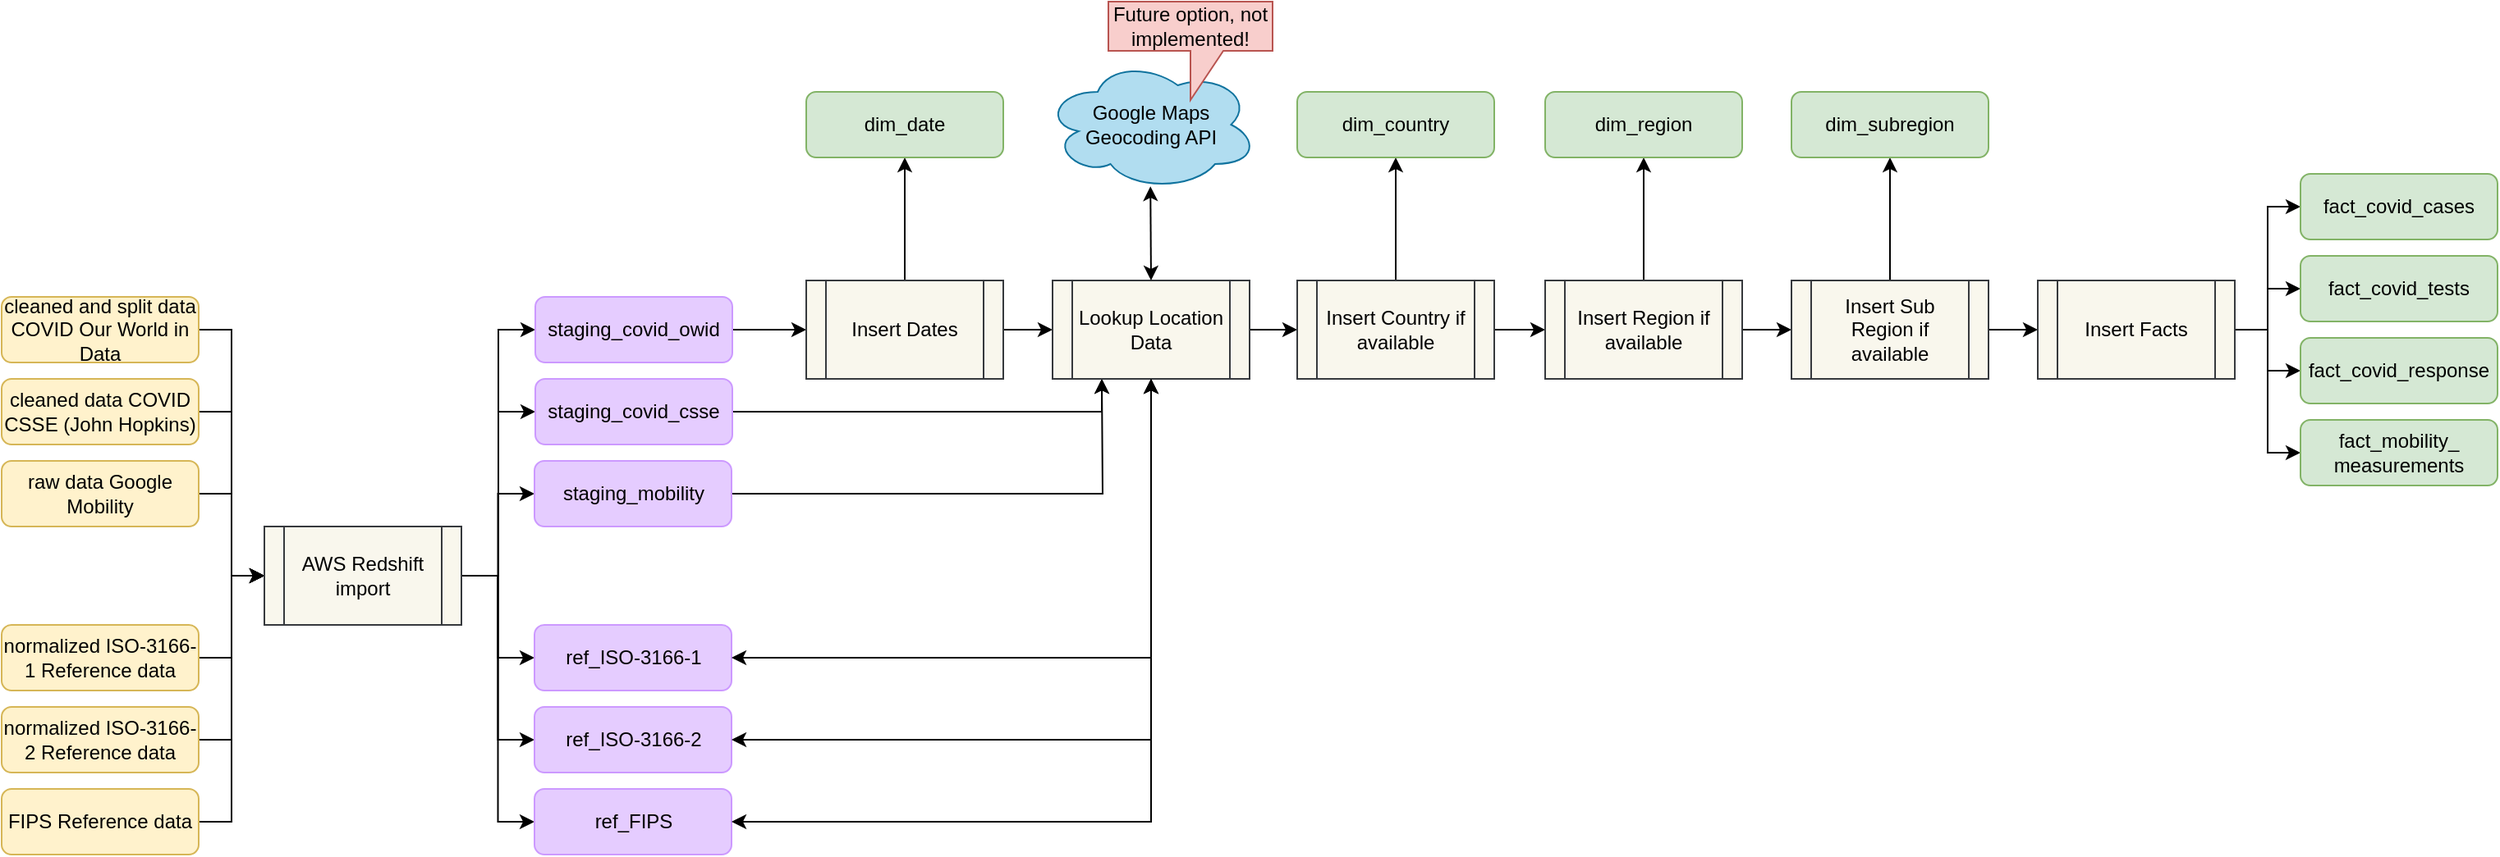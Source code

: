 <mxfile version="13.3.5" type="device"><diagram id="C5RBs43oDa-KdzZeNtuy" name="Page-1"><mxGraphModel dx="1310" dy="902" grid="1" gridSize="10" guides="1" tooltips="1" connect="1" arrows="1" fold="1" page="1" pageScale="1" pageWidth="1169" pageHeight="827" math="0" shadow="0"><root><mxCell id="WIyWlLk6GJQsqaUBKTNV-0"/><mxCell id="WIyWlLk6GJQsqaUBKTNV-1" parent="WIyWlLk6GJQsqaUBKTNV-0"/><mxCell id="ZPSbydj6yKJAjR_v3OuD-11" value="Google Maps&lt;br&gt;Geocoding API" style="ellipse;shape=cloud;whiteSpace=wrap;html=1;fillColor=#b1ddf0;strokeColor=#10739e;" parent="WIyWlLk6GJQsqaUBKTNV-1" vertex="1"><mxGeometry x="685" y="185" width="130" height="80" as="geometry"/></mxCell><mxCell id="ZPSbydj6yKJAjR_v3OuD-24" style="edgeStyle=orthogonalEdgeStyle;rounded=0;orthogonalLoop=1;jettySize=auto;html=1;exitX=1;exitY=0.5;exitDx=0;exitDy=0;entryX=0;entryY=0.5;entryDx=0;entryDy=0;" parent="WIyWlLk6GJQsqaUBKTNV-1" source="ZPSbydj6yKJAjR_v3OuD-16" target="ZPSbydj6yKJAjR_v3OuD-23" edge="1"><mxGeometry relative="1" as="geometry"/></mxCell><mxCell id="ZPSbydj6yKJAjR_v3OuD-16" value="cleaned data COVID CSSE (John Hopkins)" style="rounded=1;whiteSpace=wrap;html=1;fontSize=12;glass=0;strokeWidth=1;shadow=0;fillColor=#fff2cc;strokeColor=#d6b656;" parent="WIyWlLk6GJQsqaUBKTNV-1" vertex="1"><mxGeometry x="50" y="380" width="120" height="40" as="geometry"/></mxCell><mxCell id="ZPSbydj6yKJAjR_v3OuD-25" style="edgeStyle=orthogonalEdgeStyle;rounded=0;orthogonalLoop=1;jettySize=auto;html=1;exitX=1;exitY=0.5;exitDx=0;exitDy=0;entryX=0;entryY=0.5;entryDx=0;entryDy=0;" parent="WIyWlLk6GJQsqaUBKTNV-1" source="ZPSbydj6yKJAjR_v3OuD-17" target="ZPSbydj6yKJAjR_v3OuD-23" edge="1"><mxGeometry relative="1" as="geometry"><mxPoint x="210" y="450" as="targetPoint"/></mxGeometry></mxCell><mxCell id="ZPSbydj6yKJAjR_v3OuD-17" value="cleaned and split data COVID Our World in Data" style="rounded=1;whiteSpace=wrap;html=1;fontSize=12;glass=0;strokeWidth=1;shadow=0;fillColor=#fff2cc;strokeColor=#d6b656;" parent="WIyWlLk6GJQsqaUBKTNV-1" vertex="1"><mxGeometry x="50" y="330" width="120" height="40" as="geometry"/></mxCell><mxCell id="ZPSbydj6yKJAjR_v3OuD-26" style="edgeStyle=orthogonalEdgeStyle;rounded=0;orthogonalLoop=1;jettySize=auto;html=1;exitX=1;exitY=0.5;exitDx=0;exitDy=0;entryX=0;entryY=0.5;entryDx=0;entryDy=0;" parent="WIyWlLk6GJQsqaUBKTNV-1" source="ZPSbydj6yKJAjR_v3OuD-18" target="ZPSbydj6yKJAjR_v3OuD-23" edge="1"><mxGeometry relative="1" as="geometry"/></mxCell><mxCell id="ZPSbydj6yKJAjR_v3OuD-18" value="raw data Google Mobility" style="rounded=1;whiteSpace=wrap;html=1;fontSize=12;glass=0;strokeWidth=1;shadow=0;fillColor=#fff2cc;strokeColor=#d6b656;" parent="WIyWlLk6GJQsqaUBKTNV-1" vertex="1"><mxGeometry x="50" y="430" width="120" height="40" as="geometry"/></mxCell><mxCell id="ZPSbydj6yKJAjR_v3OuD-28" style="edgeStyle=orthogonalEdgeStyle;rounded=0;orthogonalLoop=1;jettySize=auto;html=1;exitX=1;exitY=0.5;exitDx=0;exitDy=0;entryX=0;entryY=0.5;entryDx=0;entryDy=0;" parent="WIyWlLk6GJQsqaUBKTNV-1" source="ZPSbydj6yKJAjR_v3OuD-20" target="ZPSbydj6yKJAjR_v3OuD-23" edge="1"><mxGeometry relative="1" as="geometry"/></mxCell><mxCell id="ZPSbydj6yKJAjR_v3OuD-20" value="normalized ISO-3166-1 Reference data" style="rounded=1;whiteSpace=wrap;html=1;fontSize=12;glass=0;strokeWidth=1;shadow=0;fillColor=#fff2cc;strokeColor=#d6b656;" parent="WIyWlLk6GJQsqaUBKTNV-1" vertex="1"><mxGeometry x="50" y="530" width="120" height="40" as="geometry"/></mxCell><mxCell id="ZPSbydj6yKJAjR_v3OuD-29" style="edgeStyle=orthogonalEdgeStyle;rounded=0;orthogonalLoop=1;jettySize=auto;html=1;exitX=1;exitY=0.5;exitDx=0;exitDy=0;entryX=0;entryY=0.5;entryDx=0;entryDy=0;" parent="WIyWlLk6GJQsqaUBKTNV-1" source="ZPSbydj6yKJAjR_v3OuD-21" target="ZPSbydj6yKJAjR_v3OuD-23" edge="1"><mxGeometry relative="1" as="geometry"/></mxCell><mxCell id="ZPSbydj6yKJAjR_v3OuD-21" value="normalized ISO-3166-2 Reference data" style="rounded=1;whiteSpace=wrap;html=1;fontSize=12;glass=0;strokeWidth=1;shadow=0;fillColor=#fff2cc;strokeColor=#d6b656;" parent="WIyWlLk6GJQsqaUBKTNV-1" vertex="1"><mxGeometry x="50" y="580" width="120" height="40" as="geometry"/></mxCell><mxCell id="ZPSbydj6yKJAjR_v3OuD-30" style="edgeStyle=orthogonalEdgeStyle;rounded=0;orthogonalLoop=1;jettySize=auto;html=1;exitX=1;exitY=0.5;exitDx=0;exitDy=0;entryX=0;entryY=0.5;entryDx=0;entryDy=0;" parent="WIyWlLk6GJQsqaUBKTNV-1" source="ZPSbydj6yKJAjR_v3OuD-22" target="ZPSbydj6yKJAjR_v3OuD-23" edge="1"><mxGeometry relative="1" as="geometry"><mxPoint x="200" y="500" as="targetPoint"/></mxGeometry></mxCell><mxCell id="ZPSbydj6yKJAjR_v3OuD-22" value="FIPS Reference data" style="rounded=1;whiteSpace=wrap;html=1;fontSize=12;glass=0;strokeWidth=1;shadow=0;fillColor=#fff2cc;strokeColor=#d6b656;" parent="WIyWlLk6GJQsqaUBKTNV-1" vertex="1"><mxGeometry x="50" y="630" width="120" height="40" as="geometry"/></mxCell><mxCell id="ZPSbydj6yKJAjR_v3OuD-38" style="edgeStyle=orthogonalEdgeStyle;rounded=0;orthogonalLoop=1;jettySize=auto;html=1;exitX=1;exitY=0.5;exitDx=0;exitDy=0;entryX=0;entryY=0.5;entryDx=0;entryDy=0;" parent="WIyWlLk6GJQsqaUBKTNV-1" source="ZPSbydj6yKJAjR_v3OuD-23" target="ZPSbydj6yKJAjR_v3OuD-32" edge="1"><mxGeometry relative="1" as="geometry"/></mxCell><mxCell id="ZPSbydj6yKJAjR_v3OuD-39" style="edgeStyle=orthogonalEdgeStyle;rounded=0;orthogonalLoop=1;jettySize=auto;html=1;exitX=1;exitY=0.5;exitDx=0;exitDy=0;entryX=0;entryY=0.5;entryDx=0;entryDy=0;" parent="WIyWlLk6GJQsqaUBKTNV-1" source="ZPSbydj6yKJAjR_v3OuD-23" target="ZPSbydj6yKJAjR_v3OuD-31" edge="1"><mxGeometry relative="1" as="geometry"/></mxCell><mxCell id="ZPSbydj6yKJAjR_v3OuD-40" style="edgeStyle=orthogonalEdgeStyle;rounded=0;orthogonalLoop=1;jettySize=auto;html=1;exitX=1;exitY=0.5;exitDx=0;exitDy=0;entryX=0;entryY=0.5;entryDx=0;entryDy=0;" parent="WIyWlLk6GJQsqaUBKTNV-1" source="ZPSbydj6yKJAjR_v3OuD-23" target="ZPSbydj6yKJAjR_v3OuD-33" edge="1"><mxGeometry relative="1" as="geometry"/></mxCell><mxCell id="ZPSbydj6yKJAjR_v3OuD-42" style="edgeStyle=orthogonalEdgeStyle;rounded=0;orthogonalLoop=1;jettySize=auto;html=1;exitX=1;exitY=0.5;exitDx=0;exitDy=0;entryX=0;entryY=0.5;entryDx=0;entryDy=0;" parent="WIyWlLk6GJQsqaUBKTNV-1" source="ZPSbydj6yKJAjR_v3OuD-23" target="ZPSbydj6yKJAjR_v3OuD-35" edge="1"><mxGeometry relative="1" as="geometry"/></mxCell><mxCell id="ZPSbydj6yKJAjR_v3OuD-43" style="edgeStyle=orthogonalEdgeStyle;rounded=0;orthogonalLoop=1;jettySize=auto;html=1;exitX=1;exitY=0.5;exitDx=0;exitDy=0;entryX=0;entryY=0.5;entryDx=0;entryDy=0;" parent="WIyWlLk6GJQsqaUBKTNV-1" source="ZPSbydj6yKJAjR_v3OuD-23" target="ZPSbydj6yKJAjR_v3OuD-36" edge="1"><mxGeometry relative="1" as="geometry"/></mxCell><mxCell id="ZPSbydj6yKJAjR_v3OuD-44" style="edgeStyle=orthogonalEdgeStyle;rounded=0;orthogonalLoop=1;jettySize=auto;html=1;exitX=1;exitY=0.5;exitDx=0;exitDy=0;entryX=0;entryY=0.5;entryDx=0;entryDy=0;" parent="WIyWlLk6GJQsqaUBKTNV-1" source="ZPSbydj6yKJAjR_v3OuD-23" target="ZPSbydj6yKJAjR_v3OuD-37" edge="1"><mxGeometry relative="1" as="geometry"/></mxCell><mxCell id="ZPSbydj6yKJAjR_v3OuD-23" value="AWS Redshift import" style="shape=process;whiteSpace=wrap;html=1;backgroundOutline=1;fillColor=#f9f7ed;strokeColor=#36393d;" parent="WIyWlLk6GJQsqaUBKTNV-1" vertex="1"><mxGeometry x="210" y="470" width="120" height="60" as="geometry"/></mxCell><mxCell id="S5ydW5U9AwEBtJGjH0ae-1" style="edgeStyle=orthogonalEdgeStyle;rounded=0;orthogonalLoop=1;jettySize=auto;html=1;exitX=1;exitY=0.5;exitDx=0;exitDy=0;entryX=0.25;entryY=1;entryDx=0;entryDy=0;" edge="1" parent="WIyWlLk6GJQsqaUBKTNV-1" source="ZPSbydj6yKJAjR_v3OuD-31" target="ZPSbydj6yKJAjR_v3OuD-52"><mxGeometry relative="1" as="geometry"/></mxCell><mxCell id="ZPSbydj6yKJAjR_v3OuD-31" value="staging_covid_csse" style="rounded=1;whiteSpace=wrap;html=1;fontSize=12;glass=0;strokeWidth=1;shadow=0;fillColor=#E5CCFF;strokeColor=#CC99FF;" parent="WIyWlLk6GJQsqaUBKTNV-1" vertex="1"><mxGeometry x="375" y="380" width="120" height="40" as="geometry"/></mxCell><mxCell id="li58tOEDJtDeozYsNu0s-0" style="edgeStyle=orthogonalEdgeStyle;rounded=0;orthogonalLoop=1;jettySize=auto;html=1;exitX=1;exitY=0.5;exitDx=0;exitDy=0;entryX=0;entryY=0.5;entryDx=0;entryDy=0;" parent="WIyWlLk6GJQsqaUBKTNV-1" source="ZPSbydj6yKJAjR_v3OuD-32" target="ZPSbydj6yKJAjR_v3OuD-45" edge="1"><mxGeometry relative="1" as="geometry"/></mxCell><mxCell id="ZPSbydj6yKJAjR_v3OuD-32" value="staging_covid_owid" style="rounded=1;whiteSpace=wrap;html=1;fontSize=12;glass=0;strokeWidth=1;shadow=0;fillColor=#E5CCFF;strokeColor=#CC99FF;" parent="WIyWlLk6GJQsqaUBKTNV-1" vertex="1"><mxGeometry x="375" y="330" width="120" height="40" as="geometry"/></mxCell><mxCell id="S5ydW5U9AwEBtJGjH0ae-2" style="edgeStyle=orthogonalEdgeStyle;rounded=0;orthogonalLoop=1;jettySize=auto;html=1;exitX=1;exitY=0.5;exitDx=0;exitDy=0;" edge="1" parent="WIyWlLk6GJQsqaUBKTNV-1" source="ZPSbydj6yKJAjR_v3OuD-33"><mxGeometry relative="1" as="geometry"><mxPoint x="720" y="380" as="targetPoint"/></mxGeometry></mxCell><mxCell id="ZPSbydj6yKJAjR_v3OuD-33" value="staging_mobility" style="rounded=1;whiteSpace=wrap;html=1;fontSize=12;glass=0;strokeWidth=1;shadow=0;fillColor=#E5CCFF;strokeColor=#CC99FF;" parent="WIyWlLk6GJQsqaUBKTNV-1" vertex="1"><mxGeometry x="374.5" y="430" width="120" height="40" as="geometry"/></mxCell><mxCell id="ZPSbydj6yKJAjR_v3OuD-35" value="ref_ISO-3166-1" style="rounded=1;whiteSpace=wrap;html=1;fontSize=12;glass=0;strokeWidth=1;shadow=0;fillColor=#E5CCFF;strokeColor=#CC99FF;" parent="WIyWlLk6GJQsqaUBKTNV-1" vertex="1"><mxGeometry x="374.5" y="530" width="120" height="40" as="geometry"/></mxCell><mxCell id="ZPSbydj6yKJAjR_v3OuD-36" value="ref_ISO-3166-2" style="rounded=1;whiteSpace=wrap;html=1;fontSize=12;glass=0;strokeWidth=1;shadow=0;fillColor=#E5CCFF;strokeColor=#CC99FF;" parent="WIyWlLk6GJQsqaUBKTNV-1" vertex="1"><mxGeometry x="374.5" y="580" width="120" height="40" as="geometry"/></mxCell><mxCell id="ZPSbydj6yKJAjR_v3OuD-37" value="ref_FIPS" style="rounded=1;whiteSpace=wrap;html=1;fontSize=12;glass=0;strokeWidth=1;shadow=0;fillColor=#E5CCFF;strokeColor=#CC99FF;" parent="WIyWlLk6GJQsqaUBKTNV-1" vertex="1"><mxGeometry x="374.5" y="630" width="120" height="40" as="geometry"/></mxCell><mxCell id="ZPSbydj6yKJAjR_v3OuD-51" style="edgeStyle=orthogonalEdgeStyle;rounded=0;orthogonalLoop=1;jettySize=auto;html=1;exitX=0.5;exitY=0;exitDx=0;exitDy=0;entryX=0.5;entryY=1;entryDx=0;entryDy=0;" parent="WIyWlLk6GJQsqaUBKTNV-1" source="ZPSbydj6yKJAjR_v3OuD-45" target="ZPSbydj6yKJAjR_v3OuD-50" edge="1"><mxGeometry relative="1" as="geometry"/></mxCell><mxCell id="ZPSbydj6yKJAjR_v3OuD-53" style="edgeStyle=orthogonalEdgeStyle;rounded=0;orthogonalLoop=1;jettySize=auto;html=1;exitX=1;exitY=0.5;exitDx=0;exitDy=0;entryX=0;entryY=0.5;entryDx=0;entryDy=0;" parent="WIyWlLk6GJQsqaUBKTNV-1" source="ZPSbydj6yKJAjR_v3OuD-45" target="ZPSbydj6yKJAjR_v3OuD-52" edge="1"><mxGeometry relative="1" as="geometry"/></mxCell><mxCell id="ZPSbydj6yKJAjR_v3OuD-45" value="Insert Dates" style="shape=process;whiteSpace=wrap;html=1;backgroundOutline=1;fillColor=#f9f7ed;strokeColor=#36393d;" parent="WIyWlLk6GJQsqaUBKTNV-1" vertex="1"><mxGeometry x="540" y="320" width="120" height="60" as="geometry"/></mxCell><mxCell id="ZPSbydj6yKJAjR_v3OuD-50" value="dim_date" style="rounded=1;whiteSpace=wrap;html=1;fontSize=12;glass=0;strokeWidth=1;shadow=0;fillColor=#d5e8d4;strokeColor=#82b366;" parent="WIyWlLk6GJQsqaUBKTNV-1" vertex="1"><mxGeometry x="540" y="205" width="120" height="40" as="geometry"/></mxCell><mxCell id="ZPSbydj6yKJAjR_v3OuD-57" style="edgeStyle=orthogonalEdgeStyle;rounded=0;orthogonalLoop=1;jettySize=auto;html=1;exitX=1;exitY=0.5;exitDx=0;exitDy=0;entryX=0;entryY=0.5;entryDx=0;entryDy=0;" parent="WIyWlLk6GJQsqaUBKTNV-1" source="ZPSbydj6yKJAjR_v3OuD-52" target="ZPSbydj6yKJAjR_v3OuD-54" edge="1"><mxGeometry relative="1" as="geometry"/></mxCell><mxCell id="ZPSbydj6yKJAjR_v3OuD-52" value="Lookup Location Data" style="shape=process;whiteSpace=wrap;html=1;backgroundOutline=1;fillColor=#f9f7ed;strokeColor=#36393d;" parent="WIyWlLk6GJQsqaUBKTNV-1" vertex="1"><mxGeometry x="690" y="320" width="120" height="60" as="geometry"/></mxCell><mxCell id="ZPSbydj6yKJAjR_v3OuD-56" value="" style="edgeStyle=orthogonalEdgeStyle;rounded=0;orthogonalLoop=1;jettySize=auto;html=1;" parent="WIyWlLk6GJQsqaUBKTNV-1" source="ZPSbydj6yKJAjR_v3OuD-54" target="ZPSbydj6yKJAjR_v3OuD-55" edge="1"><mxGeometry relative="1" as="geometry"/></mxCell><mxCell id="ZPSbydj6yKJAjR_v3OuD-67" style="edgeStyle=orthogonalEdgeStyle;rounded=0;orthogonalLoop=1;jettySize=auto;html=1;exitX=0.5;exitY=0;exitDx=0;exitDy=0;entryX=0.5;entryY=1;entryDx=0;entryDy=0;" parent="WIyWlLk6GJQsqaUBKTNV-1" source="ZPSbydj6yKJAjR_v3OuD-54" target="ZPSbydj6yKJAjR_v3OuD-62" edge="1"><mxGeometry relative="1" as="geometry"/></mxCell><mxCell id="ZPSbydj6yKJAjR_v3OuD-54" value="Insert Country if available" style="shape=process;whiteSpace=wrap;html=1;backgroundOutline=1;fillColor=#f9f7ed;strokeColor=#36393d;" parent="WIyWlLk6GJQsqaUBKTNV-1" vertex="1"><mxGeometry x="839" y="320" width="120" height="60" as="geometry"/></mxCell><mxCell id="ZPSbydj6yKJAjR_v3OuD-59" value="" style="edgeStyle=orthogonalEdgeStyle;rounded=0;orthogonalLoop=1;jettySize=auto;html=1;" parent="WIyWlLk6GJQsqaUBKTNV-1" source="ZPSbydj6yKJAjR_v3OuD-55" target="ZPSbydj6yKJAjR_v3OuD-58" edge="1"><mxGeometry relative="1" as="geometry"/></mxCell><mxCell id="ZPSbydj6yKJAjR_v3OuD-69" value="" style="edgeStyle=orthogonalEdgeStyle;rounded=0;orthogonalLoop=1;jettySize=auto;html=1;entryX=0.5;entryY=1;entryDx=0;entryDy=0;" parent="WIyWlLk6GJQsqaUBKTNV-1" source="ZPSbydj6yKJAjR_v3OuD-55" target="ZPSbydj6yKJAjR_v3OuD-63" edge="1"><mxGeometry relative="1" as="geometry"><mxPoint x="1050" y="240" as="targetPoint"/></mxGeometry></mxCell><mxCell id="ZPSbydj6yKJAjR_v3OuD-55" value="Insert Region if available" style="shape=process;whiteSpace=wrap;html=1;backgroundOutline=1;fillColor=#f9f7ed;strokeColor=#36393d;" parent="WIyWlLk6GJQsqaUBKTNV-1" vertex="1"><mxGeometry x="990" y="320" width="120" height="60" as="geometry"/></mxCell><mxCell id="ZPSbydj6yKJAjR_v3OuD-61" value="" style="edgeStyle=orthogonalEdgeStyle;rounded=0;orthogonalLoop=1;jettySize=auto;html=1;entryX=0;entryY=0.5;entryDx=0;entryDy=0;" parent="WIyWlLk6GJQsqaUBKTNV-1" source="ZPSbydj6yKJAjR_v3OuD-58" target="ZPSbydj6yKJAjR_v3OuD-77" edge="1"><mxGeometry relative="1" as="geometry"><mxPoint x="1290" y="350" as="targetPoint"/></mxGeometry></mxCell><mxCell id="ZPSbydj6yKJAjR_v3OuD-70" style="edgeStyle=orthogonalEdgeStyle;rounded=0;orthogonalLoop=1;jettySize=auto;html=1;exitX=0.5;exitY=0;exitDx=0;exitDy=0;entryX=0.5;entryY=1;entryDx=0;entryDy=0;" parent="WIyWlLk6GJQsqaUBKTNV-1" source="ZPSbydj6yKJAjR_v3OuD-58" target="ZPSbydj6yKJAjR_v3OuD-65" edge="1"><mxGeometry relative="1" as="geometry"/></mxCell><mxCell id="ZPSbydj6yKJAjR_v3OuD-58" value="Insert Sub Region if available" style="shape=process;whiteSpace=wrap;html=1;backgroundOutline=1;fillColor=#f9f7ed;strokeColor=#36393d;" parent="WIyWlLk6GJQsqaUBKTNV-1" vertex="1"><mxGeometry x="1140" y="320" width="120" height="60" as="geometry"/></mxCell><mxCell id="ZPSbydj6yKJAjR_v3OuD-62" value="dim_country" style="rounded=1;whiteSpace=wrap;html=1;fontSize=12;glass=0;strokeWidth=1;shadow=0;fillColor=#d5e8d4;strokeColor=#82b366;" parent="WIyWlLk6GJQsqaUBKTNV-1" vertex="1"><mxGeometry x="839" y="205" width="120" height="40" as="geometry"/></mxCell><mxCell id="ZPSbydj6yKJAjR_v3OuD-63" value="dim_region" style="rounded=1;whiteSpace=wrap;html=1;fontSize=12;glass=0;strokeWidth=1;shadow=0;fillColor=#d5e8d4;strokeColor=#82b366;" parent="WIyWlLk6GJQsqaUBKTNV-1" vertex="1"><mxGeometry x="990" y="205" width="120" height="40" as="geometry"/></mxCell><mxCell id="ZPSbydj6yKJAjR_v3OuD-65" value="dim_subregion" style="rounded=1;whiteSpace=wrap;html=1;fontSize=12;glass=0;strokeWidth=1;shadow=0;fillColor=#d5e8d4;strokeColor=#82b366;" parent="WIyWlLk6GJQsqaUBKTNV-1" vertex="1"><mxGeometry x="1140" y="205" width="120" height="40" as="geometry"/></mxCell><mxCell id="ZPSbydj6yKJAjR_v3OuD-73" value="" style="endArrow=classic;startArrow=classic;html=1;exitX=1;exitY=0.5;exitDx=0;exitDy=0;entryX=0.5;entryY=1;entryDx=0;entryDy=0;edgeStyle=orthogonalEdgeStyle;rounded=0;" parent="WIyWlLk6GJQsqaUBKTNV-1" source="ZPSbydj6yKJAjR_v3OuD-35" target="ZPSbydj6yKJAjR_v3OuD-52" edge="1"><mxGeometry width="50" height="50" relative="1" as="geometry"><mxPoint x="600" y="520" as="sourcePoint"/><mxPoint x="650" y="470" as="targetPoint"/></mxGeometry></mxCell><mxCell id="ZPSbydj6yKJAjR_v3OuD-74" value="" style="endArrow=classic;startArrow=classic;html=1;exitX=1;exitY=0.5;exitDx=0;exitDy=0;entryX=0.5;entryY=1;entryDx=0;entryDy=0;edgeStyle=orthogonalEdgeStyle;rounded=0;" parent="WIyWlLk6GJQsqaUBKTNV-1" source="ZPSbydj6yKJAjR_v3OuD-36" target="ZPSbydj6yKJAjR_v3OuD-52" edge="1"><mxGeometry width="50" height="50" relative="1" as="geometry"><mxPoint x="504.5" y="510.0" as="sourcePoint"/><mxPoint x="760" y="415.0" as="targetPoint"/></mxGeometry></mxCell><mxCell id="ZPSbydj6yKJAjR_v3OuD-75" value="" style="endArrow=classic;startArrow=classic;html=1;exitX=1;exitY=0.5;exitDx=0;exitDy=0;entryX=0.5;entryY=1;entryDx=0;entryDy=0;edgeStyle=orthogonalEdgeStyle;rounded=0;" parent="WIyWlLk6GJQsqaUBKTNV-1" source="ZPSbydj6yKJAjR_v3OuD-37" target="ZPSbydj6yKJAjR_v3OuD-52" edge="1"><mxGeometry width="50" height="50" relative="1" as="geometry"><mxPoint x="514.5" y="520.0" as="sourcePoint"/><mxPoint x="770" y="425.0" as="targetPoint"/></mxGeometry></mxCell><mxCell id="ZPSbydj6yKJAjR_v3OuD-87" style="edgeStyle=orthogonalEdgeStyle;rounded=0;orthogonalLoop=1;jettySize=auto;html=1;exitX=1;exitY=0.5;exitDx=0;exitDy=0;entryX=0;entryY=0.5;entryDx=0;entryDy=0;" parent="WIyWlLk6GJQsqaUBKTNV-1" source="ZPSbydj6yKJAjR_v3OuD-77" target="ZPSbydj6yKJAjR_v3OuD-80" edge="1"><mxGeometry relative="1" as="geometry"/></mxCell><mxCell id="ZPSbydj6yKJAjR_v3OuD-88" style="edgeStyle=orthogonalEdgeStyle;rounded=0;orthogonalLoop=1;jettySize=auto;html=1;exitX=1;exitY=0.5;exitDx=0;exitDy=0;entryX=0;entryY=0.5;entryDx=0;entryDy=0;" parent="WIyWlLk6GJQsqaUBKTNV-1" source="ZPSbydj6yKJAjR_v3OuD-77" target="ZPSbydj6yKJAjR_v3OuD-81" edge="1"><mxGeometry relative="1" as="geometry"/></mxCell><mxCell id="ZPSbydj6yKJAjR_v3OuD-89" style="edgeStyle=orthogonalEdgeStyle;rounded=0;orthogonalLoop=1;jettySize=auto;html=1;exitX=1;exitY=0.5;exitDx=0;exitDy=0;entryX=0;entryY=0.5;entryDx=0;entryDy=0;" parent="WIyWlLk6GJQsqaUBKTNV-1" source="ZPSbydj6yKJAjR_v3OuD-77" target="ZPSbydj6yKJAjR_v3OuD-82" edge="1"><mxGeometry relative="1" as="geometry"/></mxCell><mxCell id="ZPSbydj6yKJAjR_v3OuD-90" style="edgeStyle=orthogonalEdgeStyle;rounded=0;orthogonalLoop=1;jettySize=auto;html=1;exitX=1;exitY=0.5;exitDx=0;exitDy=0;entryX=0;entryY=0.5;entryDx=0;entryDy=0;" parent="WIyWlLk6GJQsqaUBKTNV-1" source="ZPSbydj6yKJAjR_v3OuD-77" target="ZPSbydj6yKJAjR_v3OuD-83" edge="1"><mxGeometry relative="1" as="geometry"/></mxCell><mxCell id="ZPSbydj6yKJAjR_v3OuD-77" value="Insert Facts" style="shape=process;whiteSpace=wrap;html=1;backgroundOutline=1;fillColor=#f9f7ed;strokeColor=#36393d;" parent="WIyWlLk6GJQsqaUBKTNV-1" vertex="1"><mxGeometry x="1290" y="320" width="120" height="60" as="geometry"/></mxCell><mxCell id="ZPSbydj6yKJAjR_v3OuD-79" value="" style="endArrow=classic;startArrow=classic;html=1;exitX=0.5;exitY=0;exitDx=0;exitDy=0;entryX=0.497;entryY=0.97;entryDx=0;entryDy=0;entryPerimeter=0;" parent="WIyWlLk6GJQsqaUBKTNV-1" source="ZPSbydj6yKJAjR_v3OuD-52" target="ZPSbydj6yKJAjR_v3OuD-11" edge="1"><mxGeometry width="50" height="50" relative="1" as="geometry"><mxPoint x="660" y="455" as="sourcePoint"/><mxPoint x="748" y="275" as="targetPoint"/></mxGeometry></mxCell><mxCell id="ZPSbydj6yKJAjR_v3OuD-80" value="fact_covid_cases" style="rounded=1;whiteSpace=wrap;html=1;fontSize=12;glass=0;strokeWidth=1;shadow=0;fillColor=#d5e8d4;strokeColor=#82b366;" parent="WIyWlLk6GJQsqaUBKTNV-1" vertex="1"><mxGeometry x="1450" y="255" width="120" height="40" as="geometry"/></mxCell><mxCell id="ZPSbydj6yKJAjR_v3OuD-81" value="fact_covid_tests" style="rounded=1;whiteSpace=wrap;html=1;fontSize=12;glass=0;strokeWidth=1;shadow=0;fillColor=#d5e8d4;strokeColor=#82b366;" parent="WIyWlLk6GJQsqaUBKTNV-1" vertex="1"><mxGeometry x="1450" y="305" width="120" height="40" as="geometry"/></mxCell><mxCell id="ZPSbydj6yKJAjR_v3OuD-82" value="fact_covid_response" style="rounded=1;whiteSpace=wrap;html=1;fontSize=12;glass=0;strokeWidth=1;shadow=0;fillColor=#d5e8d4;strokeColor=#82b366;" parent="WIyWlLk6GJQsqaUBKTNV-1" vertex="1"><mxGeometry x="1450" y="355" width="120" height="40" as="geometry"/></mxCell><mxCell id="ZPSbydj6yKJAjR_v3OuD-83" value="fact_mobility_&lt;br&gt;measurements" style="rounded=1;whiteSpace=wrap;html=1;fontSize=12;glass=0;strokeWidth=1;shadow=0;fillColor=#d5e8d4;strokeColor=#82b366;" parent="WIyWlLk6GJQsqaUBKTNV-1" vertex="1"><mxGeometry x="1450" y="405" width="120" height="40" as="geometry"/></mxCell><mxCell id="S5ydW5U9AwEBtJGjH0ae-0" value="Future option, not implemented!" style="shape=callout;whiteSpace=wrap;html=1;perimeter=calloutPerimeter;fillColor=#f8cecc;strokeColor=#b85450;" vertex="1" parent="WIyWlLk6GJQsqaUBKTNV-1"><mxGeometry x="724" y="150" width="100" height="60" as="geometry"/></mxCell></root></mxGraphModel></diagram></mxfile>